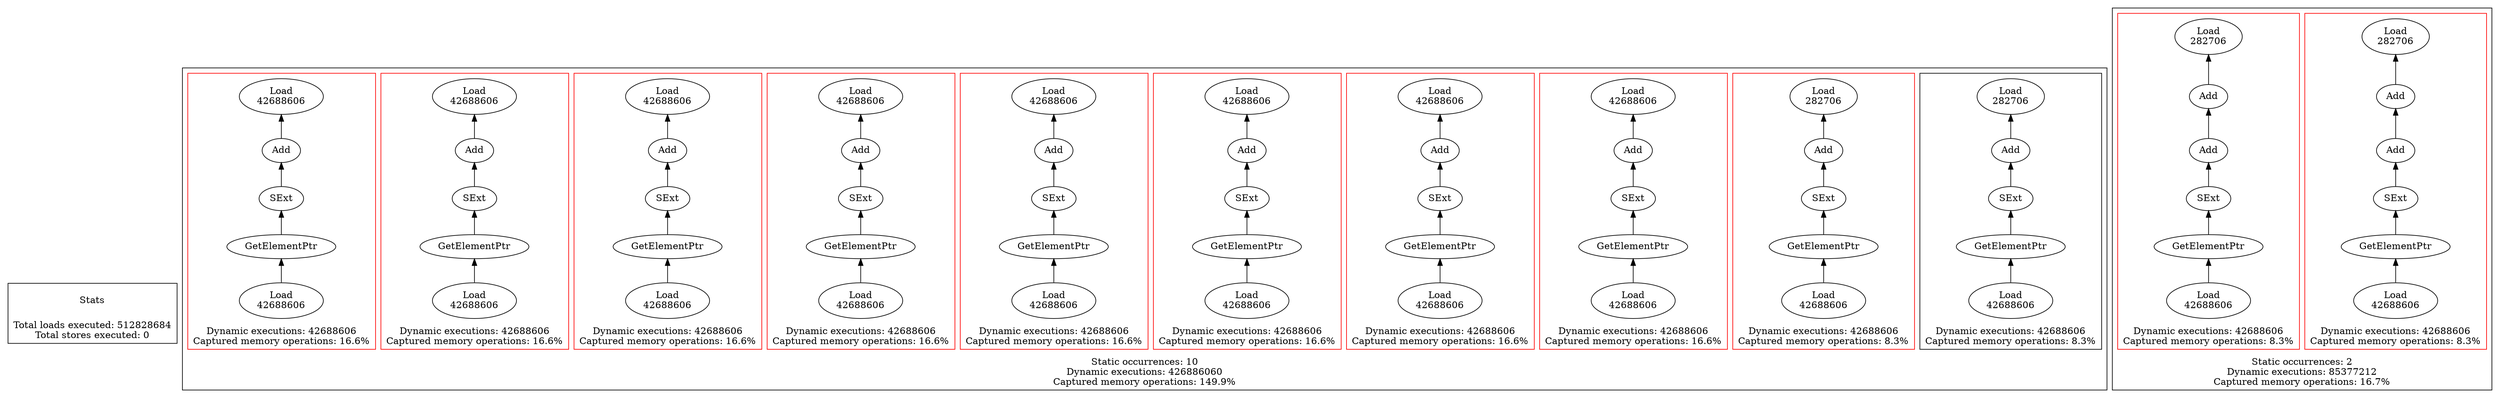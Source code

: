 strict digraph {
rankdir=BT
subgraph {
Stats [shape=plaintext]
cluster=true
label="Total loads executed: 512828684\nTotal stores executed: 0"
}
subgraph {
subgraph {
"0_0_36" [label="GetElementPtr"]
"0_0_35" [label="SExt"]
"0_0_36" -> "0_0_35"
{
rank=min
"0_0_37" [label="Load\n42688606"]
}
"0_0_37" -> "0_0_36"
"0_0_34" [label="Add"]
"0_0_35" -> "0_0_34"
"0_0_25" [label="Load\n282706"]
"0_0_34" -> "0_0_25"
cluster=true
label="Dynamic executions: 42688606\nCaptured memory operations: 8.3%"
}
subgraph {
{
rank=min
"0_1_47" [label="Load\n42688606"]
}
"0_1_46" [label="GetElementPtr"]
"0_1_47" -> "0_1_46"
"0_1_44" [label="Add"]
"0_1_26" [label="Load\n282706"]
"0_1_44" -> "0_1_26"
"0_1_45" [label="SExt"]
"0_1_46" -> "0_1_45"
"0_1_45" -> "0_1_44"
cluster=true
label="Dynamic executions: 42688606\nCaptured memory operations: 8.3%"
color=red
}
subgraph {
"0_2_54" [label="SExt"]
"0_2_38" [label="Add"]
"0_2_54" -> "0_2_38"
{
rank=min
"0_2_56" [label="Load\n42688606"]
}
"0_2_55" [label="GetElementPtr"]
"0_2_56" -> "0_2_55"
"0_2_37" [label="Load\n42688606"]
"0_2_38" -> "0_2_37"
"0_2_55" -> "0_2_54"
cluster=true
label="Dynamic executions: 42688606\nCaptured memory operations: 16.6%"
color=red
}
subgraph {
{
rank=min
"0_3_67" [label="Load\n42688606"]
}
"0_3_66" [label="GetElementPtr"]
"0_3_67" -> "0_3_66"
"0_3_48" [label="Add"]
"0_3_47" [label="Load\n42688606"]
"0_3_48" -> "0_3_47"
"0_3_65" [label="SExt"]
"0_3_66" -> "0_3_65"
"0_3_65" -> "0_3_48"
cluster=true
label="Dynamic executions: 42688606\nCaptured memory operations: 16.6%"
color=red
}
subgraph {
"0_4_76" [label="SExt"]
"0_4_43" [label="Add"]
"0_4_76" -> "0_4_43"
"0_4_42" [label="Load\n42688606"]
"0_4_43" -> "0_4_42"
"0_4_77" [label="GetElementPtr"]
"0_4_77" -> "0_4_76"
{
rank=min
"0_4_78" [label="Load\n42688606"]
}
"0_4_78" -> "0_4_77"
cluster=true
label="Dynamic executions: 42688606\nCaptured memory operations: 16.6%"
color=red
}
subgraph {
"0_5_88" [label="SExt"]
"0_5_53" [label="Add"]
"0_5_88" -> "0_5_53"
"0_5_89" [label="GetElementPtr"]
"0_5_89" -> "0_5_88"
"0_5_52" [label="Load\n42688606"]
"0_5_53" -> "0_5_52"
{
rank=min
"0_5_90" [label="Load\n42688606"]
}
"0_5_90" -> "0_5_89"
cluster=true
label="Dynamic executions: 42688606\nCaptured memory operations: 16.6%"
color=red
}
subgraph {
"0_6_101" [label="GetElementPtr"]
"0_6_100" [label="SExt"]
"0_6_101" -> "0_6_100"
"0_6_99" [label="Add"]
"0_6_37" [label="Load\n42688606"]
"0_6_99" -> "0_6_37"
"0_6_100" -> "0_6_99"
{
rank=min
"0_6_102" [label="Load\n42688606"]
}
"0_6_102" -> "0_6_101"
cluster=true
label="Dynamic executions: 42688606\nCaptured memory operations: 16.6%"
color=red
}
subgraph {
{
rank=min
"0_7_114" [label="Load\n42688606"]
}
"0_7_113" [label="GetElementPtr"]
"0_7_114" -> "0_7_113"
"0_7_111" [label="Add"]
"0_7_47" [label="Load\n42688606"]
"0_7_111" -> "0_7_47"
"0_7_112" [label="SExt"]
"0_7_113" -> "0_7_112"
"0_7_112" -> "0_7_111"
cluster=true
label="Dynamic executions: 42688606\nCaptured memory operations: 16.6%"
color=red
}
subgraph {
"0_8_125" [label="GetElementPtr"]
"0_8_124" [label="SExt"]
"0_8_125" -> "0_8_124"
"0_8_123" [label="Add"]
"0_8_124" -> "0_8_123"
"0_8_42" [label="Load\n42688606"]
"0_8_123" -> "0_8_42"
{
rank=min
"0_8_126" [label="Load\n42688606"]
}
"0_8_126" -> "0_8_125"
cluster=true
label="Dynamic executions: 42688606\nCaptured memory operations: 16.6%"
color=red
}
subgraph {
"0_9_137" [label="GetElementPtr"]
"0_9_136" [label="SExt"]
"0_9_137" -> "0_9_136"
{
rank=min
"0_9_138" [label="Load\n42688606"]
}
"0_9_138" -> "0_9_137"
"0_9_135" [label="Add"]
"0_9_136" -> "0_9_135"
"0_9_52" [label="Load\n42688606"]
"0_9_135" -> "0_9_52"
cluster=true
label="Dynamic executions: 42688606\nCaptured memory operations: 16.6%"
color=red
}
cluster=true
label="Static occurrences: 10\nDynamic executions: 426886060\nCaptured memory operations: 149.9%"
}
subgraph {
subgraph {
"1_0_40" [label="SExt"]
"1_0_39" [label="Add"]
"1_0_40" -> "1_0_39"
{
rank=min
"1_0_42" [label="Load\n42688606"]
}
"1_0_41" [label="GetElementPtr"]
"1_0_42" -> "1_0_41"
"1_0_34" [label="Add"]
"1_0_39" -> "1_0_34"
"1_0_41" -> "1_0_40"
"1_0_25" [label="Load\n282706"]
"1_0_34" -> "1_0_25"
cluster=true
label="Dynamic executions: 42688606\nCaptured memory operations: 8.3%"
color=red
}
subgraph {
"1_1_51" [label="GetElementPtr"]
"1_1_50" [label="SExt"]
"1_1_51" -> "1_1_50"
"1_1_44" [label="Add"]
"1_1_26" [label="Load\n282706"]
"1_1_44" -> "1_1_26"
"1_1_49" [label="Add"]
"1_1_49" -> "1_1_44"
"1_1_50" -> "1_1_49"
{
rank=min
"1_1_52" [label="Load\n42688606"]
}
"1_1_52" -> "1_1_51"
cluster=true
label="Dynamic executions: 42688606\nCaptured memory operations: 8.3%"
color=red
}
cluster=true
label="Static occurrences: 2\nDynamic executions: 85377212\nCaptured memory operations: 16.7%"
}
}
